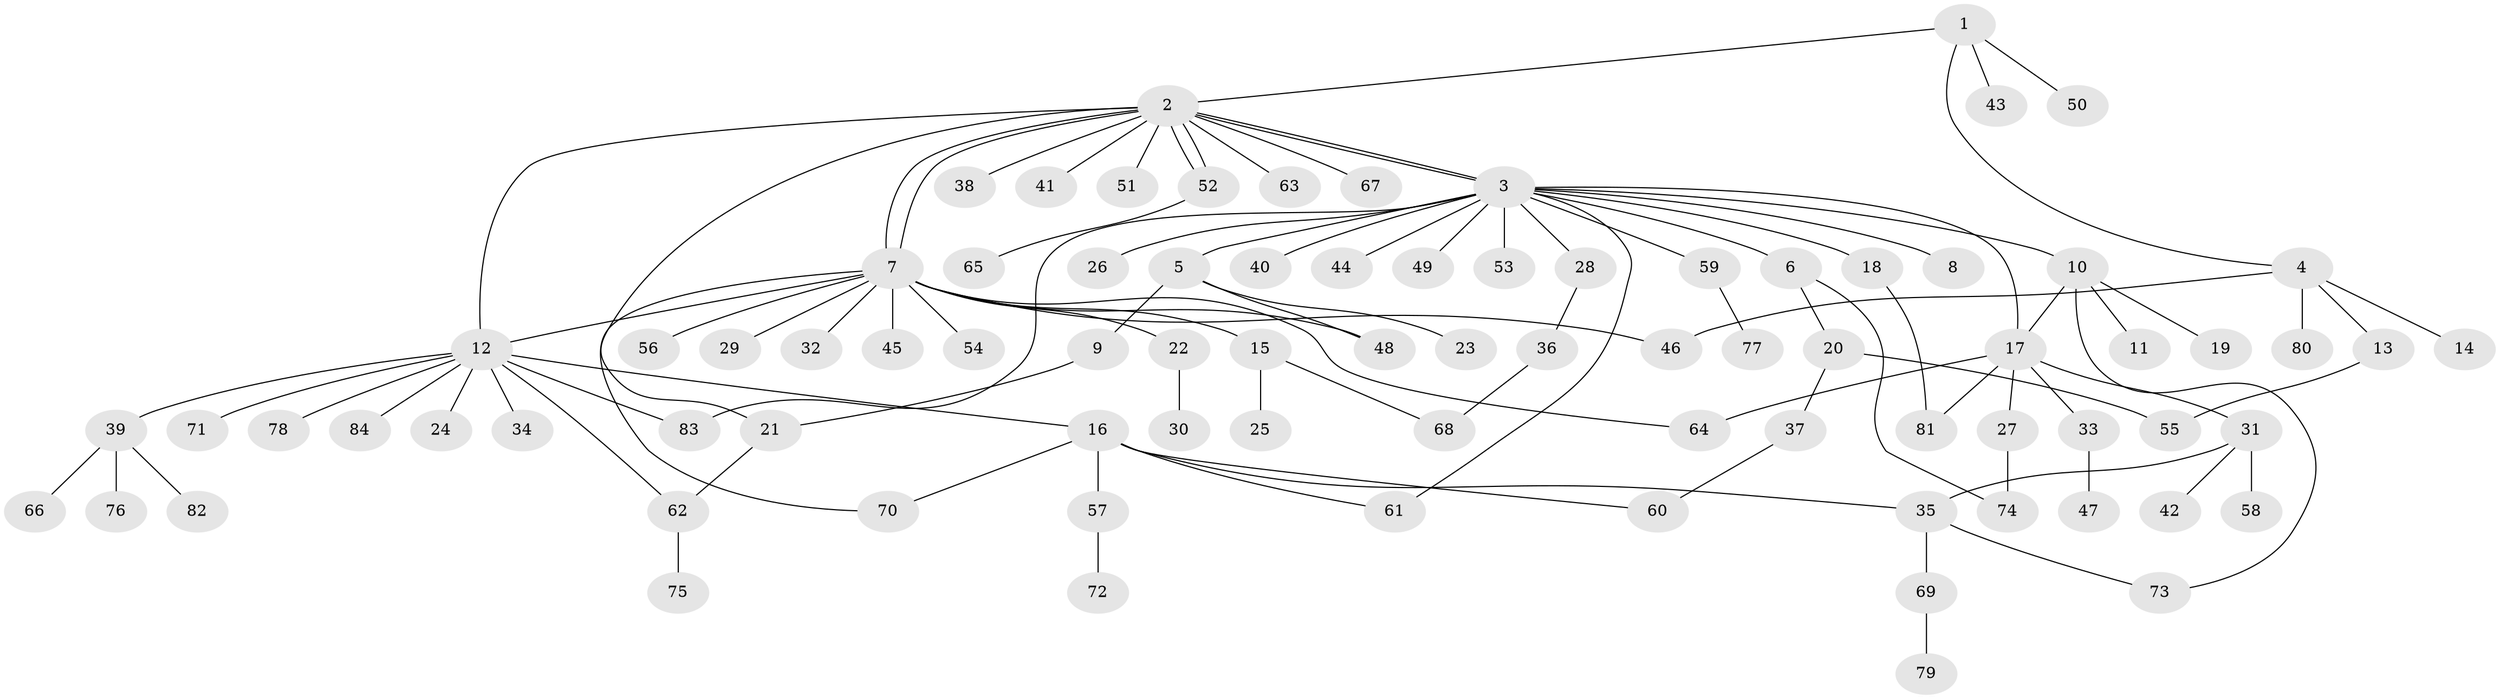 // coarse degree distribution, {7: 0.031746031746031744, 27: 0.015873015873015872, 4: 0.031746031746031744, 3: 0.09523809523809523, 13: 0.015873015873015872, 1: 0.5555555555555556, 5: 0.015873015873015872, 10: 0.015873015873015872, 2: 0.20634920634920634, 6: 0.015873015873015872}
// Generated by graph-tools (version 1.1) at 2025/41/03/06/25 10:41:48]
// undirected, 84 vertices, 103 edges
graph export_dot {
graph [start="1"]
  node [color=gray90,style=filled];
  1;
  2;
  3;
  4;
  5;
  6;
  7;
  8;
  9;
  10;
  11;
  12;
  13;
  14;
  15;
  16;
  17;
  18;
  19;
  20;
  21;
  22;
  23;
  24;
  25;
  26;
  27;
  28;
  29;
  30;
  31;
  32;
  33;
  34;
  35;
  36;
  37;
  38;
  39;
  40;
  41;
  42;
  43;
  44;
  45;
  46;
  47;
  48;
  49;
  50;
  51;
  52;
  53;
  54;
  55;
  56;
  57;
  58;
  59;
  60;
  61;
  62;
  63;
  64;
  65;
  66;
  67;
  68;
  69;
  70;
  71;
  72;
  73;
  74;
  75;
  76;
  77;
  78;
  79;
  80;
  81;
  82;
  83;
  84;
  1 -- 2;
  1 -- 4;
  1 -- 43;
  1 -- 50;
  2 -- 3;
  2 -- 3;
  2 -- 7;
  2 -- 7;
  2 -- 12;
  2 -- 21;
  2 -- 38;
  2 -- 41;
  2 -- 51;
  2 -- 52;
  2 -- 52;
  2 -- 63;
  2 -- 67;
  3 -- 5;
  3 -- 6;
  3 -- 8;
  3 -- 10;
  3 -- 17;
  3 -- 18;
  3 -- 26;
  3 -- 28;
  3 -- 40;
  3 -- 44;
  3 -- 49;
  3 -- 53;
  3 -- 59;
  3 -- 61;
  3 -- 83;
  4 -- 13;
  4 -- 14;
  4 -- 46;
  4 -- 80;
  5 -- 9;
  5 -- 23;
  5 -- 48;
  6 -- 20;
  6 -- 74;
  7 -- 12;
  7 -- 15;
  7 -- 22;
  7 -- 29;
  7 -- 32;
  7 -- 45;
  7 -- 46;
  7 -- 48;
  7 -- 54;
  7 -- 56;
  7 -- 64;
  7 -- 70;
  9 -- 21;
  10 -- 11;
  10 -- 17;
  10 -- 19;
  10 -- 73;
  12 -- 16;
  12 -- 24;
  12 -- 34;
  12 -- 39;
  12 -- 62;
  12 -- 71;
  12 -- 78;
  12 -- 83;
  12 -- 84;
  13 -- 55;
  15 -- 25;
  15 -- 68;
  16 -- 35;
  16 -- 57;
  16 -- 60;
  16 -- 61;
  16 -- 70;
  17 -- 27;
  17 -- 31;
  17 -- 33;
  17 -- 64;
  17 -- 81;
  18 -- 81;
  20 -- 37;
  20 -- 55;
  21 -- 62;
  22 -- 30;
  27 -- 74;
  28 -- 36;
  31 -- 35;
  31 -- 42;
  31 -- 58;
  33 -- 47;
  35 -- 69;
  35 -- 73;
  36 -- 68;
  37 -- 60;
  39 -- 66;
  39 -- 76;
  39 -- 82;
  52 -- 65;
  57 -- 72;
  59 -- 77;
  62 -- 75;
  69 -- 79;
}
